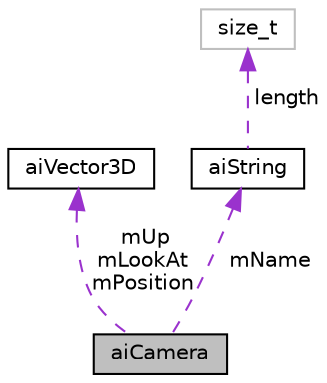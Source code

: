 digraph "aiCamera"
{
  edge [fontname="Helvetica",fontsize="10",labelfontname="Helvetica",labelfontsize="10"];
  node [fontname="Helvetica",fontsize="10",shape=record];
  Node1 [label="aiCamera",height=0.2,width=0.4,color="black", fillcolor="grey75", style="filled" fontcolor="black"];
  Node2 -> Node1 [dir="back",color="darkorchid3",fontsize="10",style="dashed",label=" mUp\nmLookAt\nmPosition" ,fontname="Helvetica"];
  Node2 [label="aiVector3D",height=0.2,width=0.4,color="black", fillcolor="white", style="filled",URL="$structai_vector3_d.html"];
  Node3 -> Node1 [dir="back",color="darkorchid3",fontsize="10",style="dashed",label=" mName" ,fontname="Helvetica"];
  Node3 [label="aiString",height=0.2,width=0.4,color="black", fillcolor="white", style="filled",URL="$structai_string.html"];
  Node4 -> Node3 [dir="back",color="darkorchid3",fontsize="10",style="dashed",label=" length" ,fontname="Helvetica"];
  Node4 [label="size_t",height=0.2,width=0.4,color="grey75", fillcolor="white", style="filled"];
}

